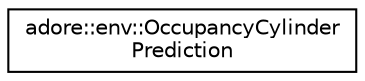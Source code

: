 digraph "Graphical Class Hierarchy"
{
 // LATEX_PDF_SIZE
  edge [fontname="Helvetica",fontsize="10",labelfontname="Helvetica",labelfontsize="10"];
  node [fontname="Helvetica",fontsize="10",shape=record];
  rankdir="LR";
  Node0 [label="adore::env::OccupancyCylinder\lPrediction",height=0.2,width=0.4,color="black", fillcolor="white", style="filled",URL="$structadore_1_1env_1_1OccupancyCylinderPrediction.html",tooltip=" "];
}
